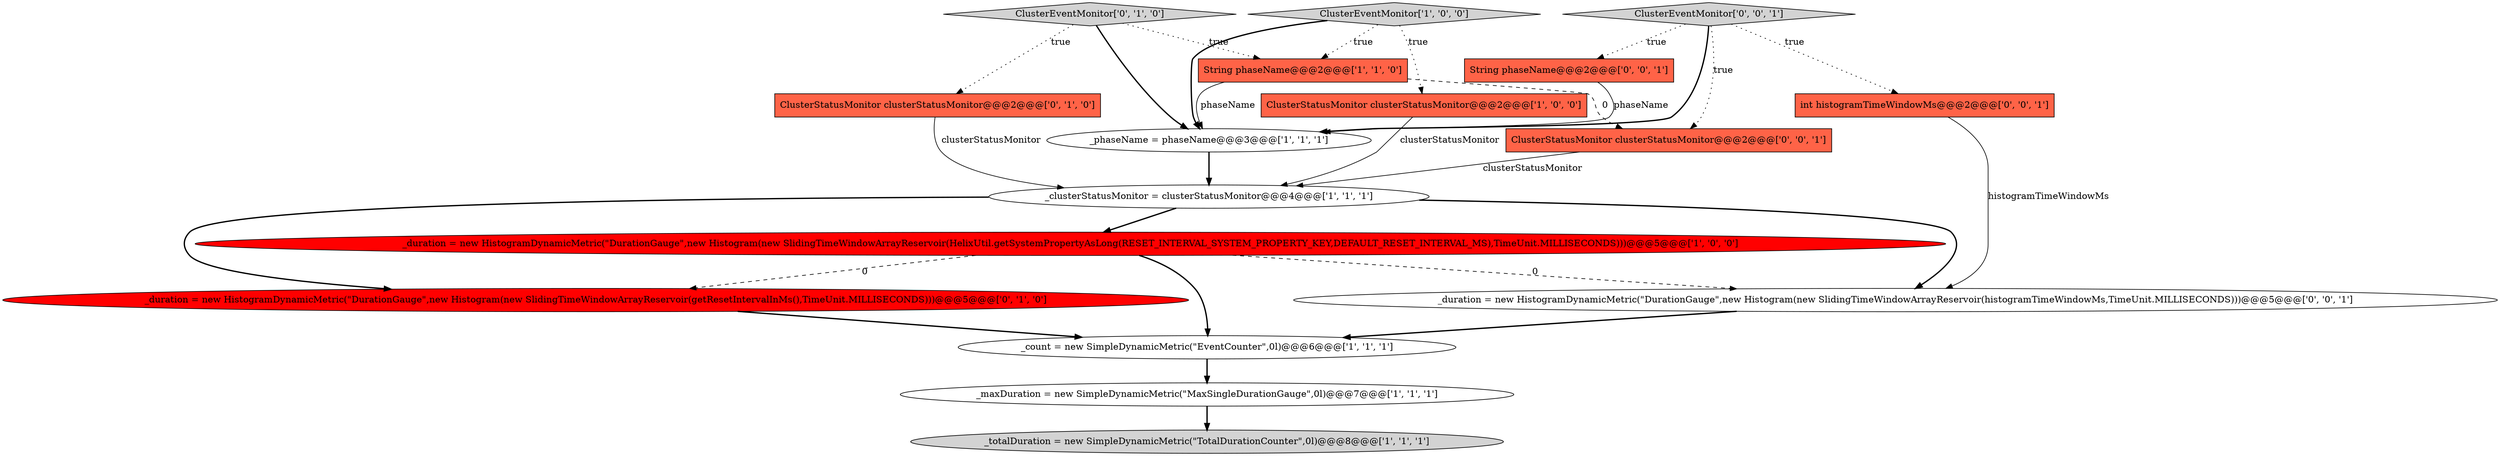 digraph {
9 [style = filled, label = "ClusterEventMonitor['0', '1', '0']", fillcolor = lightgray, shape = diamond image = "AAA0AAABBB2BBB"];
3 [style = filled, label = "_maxDuration = new SimpleDynamicMetric(\"MaxSingleDurationGauge\",0l)@@@7@@@['1', '1', '1']", fillcolor = white, shape = ellipse image = "AAA0AAABBB1BBB"];
4 [style = filled, label = "_duration = new HistogramDynamicMetric(\"DurationGauge\",new Histogram(new SlidingTimeWindowArrayReservoir(HelixUtil.getSystemPropertyAsLong(RESET_INTERVAL_SYSTEM_PROPERTY_KEY,DEFAULT_RESET_INTERVAL_MS),TimeUnit.MILLISECONDS)))@@@5@@@['1', '0', '0']", fillcolor = red, shape = ellipse image = "AAA1AAABBB1BBB"];
5 [style = filled, label = "_totalDuration = new SimpleDynamicMetric(\"TotalDurationCounter\",0l)@@@8@@@['1', '1', '1']", fillcolor = lightgray, shape = ellipse image = "AAA0AAABBB1BBB"];
16 [style = filled, label = "ClusterStatusMonitor clusterStatusMonitor@@@2@@@['0', '0', '1']", fillcolor = tomato, shape = box image = "AAA0AAABBB3BBB"];
6 [style = filled, label = "_phaseName = phaseName@@@3@@@['1', '1', '1']", fillcolor = white, shape = ellipse image = "AAA0AAABBB1BBB"];
14 [style = filled, label = "_duration = new HistogramDynamicMetric(\"DurationGauge\",new Histogram(new SlidingTimeWindowArrayReservoir(histogramTimeWindowMs,TimeUnit.MILLISECONDS)))@@@5@@@['0', '0', '1']", fillcolor = white, shape = ellipse image = "AAA0AAABBB3BBB"];
12 [style = filled, label = "String phaseName@@@2@@@['0', '0', '1']", fillcolor = tomato, shape = box image = "AAA0AAABBB3BBB"];
8 [style = filled, label = "_count = new SimpleDynamicMetric(\"EventCounter\",0l)@@@6@@@['1', '1', '1']", fillcolor = white, shape = ellipse image = "AAA0AAABBB1BBB"];
0 [style = filled, label = "ClusterEventMonitor['1', '0', '0']", fillcolor = lightgray, shape = diamond image = "AAA0AAABBB1BBB"];
7 [style = filled, label = "String phaseName@@@2@@@['1', '1', '0']", fillcolor = tomato, shape = box image = "AAA0AAABBB1BBB"];
1 [style = filled, label = "ClusterStatusMonitor clusterStatusMonitor@@@2@@@['1', '0', '0']", fillcolor = tomato, shape = box image = "AAA0AAABBB1BBB"];
11 [style = filled, label = "_duration = new HistogramDynamicMetric(\"DurationGauge\",new Histogram(new SlidingTimeWindowArrayReservoir(getResetIntervalInMs(),TimeUnit.MILLISECONDS)))@@@5@@@['0', '1', '0']", fillcolor = red, shape = ellipse image = "AAA1AAABBB2BBB"];
15 [style = filled, label = "ClusterEventMonitor['0', '0', '1']", fillcolor = lightgray, shape = diamond image = "AAA0AAABBB3BBB"];
13 [style = filled, label = "int histogramTimeWindowMs@@@2@@@['0', '0', '1']", fillcolor = tomato, shape = box image = "AAA0AAABBB3BBB"];
10 [style = filled, label = "ClusterStatusMonitor clusterStatusMonitor@@@2@@@['0', '1', '0']", fillcolor = tomato, shape = box image = "AAA0AAABBB2BBB"];
2 [style = filled, label = "_clusterStatusMonitor = clusterStatusMonitor@@@4@@@['1', '1', '1']", fillcolor = white, shape = ellipse image = "AAA0AAABBB1BBB"];
16->2 [style = solid, label="clusterStatusMonitor"];
10->2 [style = solid, label="clusterStatusMonitor"];
0->6 [style = bold, label=""];
1->2 [style = solid, label="clusterStatusMonitor"];
7->16 [style = dashed, label="0"];
8->3 [style = bold, label=""];
15->6 [style = bold, label=""];
15->16 [style = dotted, label="true"];
7->6 [style = solid, label="phaseName"];
2->4 [style = bold, label=""];
13->14 [style = solid, label="histogramTimeWindowMs"];
9->6 [style = bold, label=""];
15->13 [style = dotted, label="true"];
6->2 [style = bold, label=""];
3->5 [style = bold, label=""];
2->14 [style = bold, label=""];
12->6 [style = solid, label="phaseName"];
15->12 [style = dotted, label="true"];
4->8 [style = bold, label=""];
11->8 [style = bold, label=""];
4->14 [style = dashed, label="0"];
14->8 [style = bold, label=""];
4->11 [style = dashed, label="0"];
9->7 [style = dotted, label="true"];
9->10 [style = dotted, label="true"];
2->11 [style = bold, label=""];
0->7 [style = dotted, label="true"];
0->1 [style = dotted, label="true"];
}
